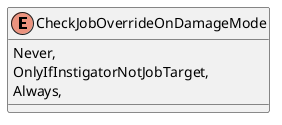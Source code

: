 @startuml
enum CheckJobOverrideOnDamageMode {
    Never,
    OnlyIfInstigatorNotJobTarget,
    Always,
}
@enduml
